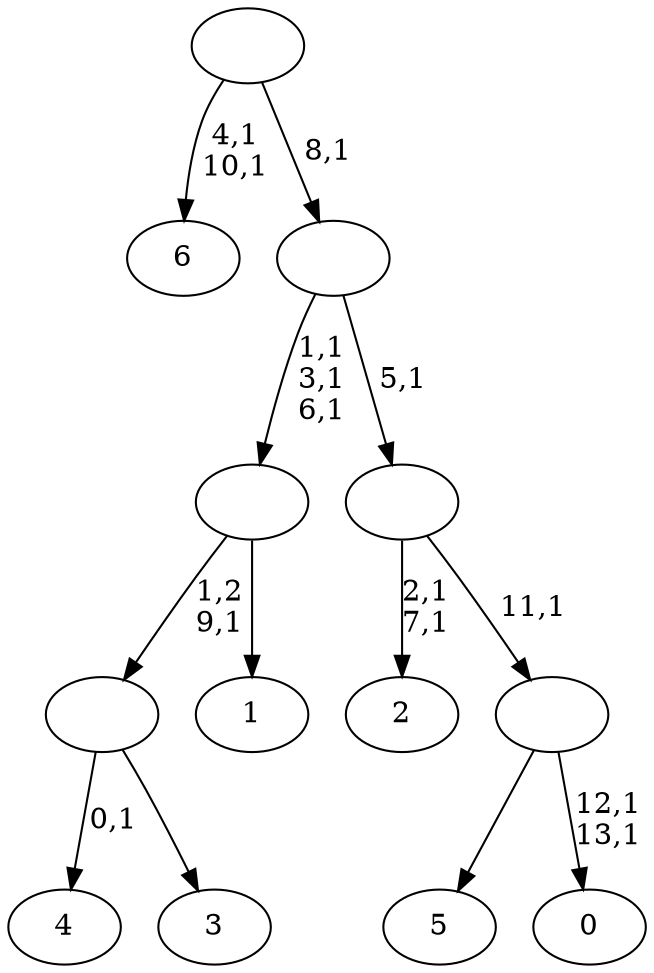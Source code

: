 digraph T {
	21 [label="6"]
	18 [label="5"]
	17 [label="4"]
	15 [label="3"]
	14 [label=""]
	13 [label="2"]
	10 [label="1"]
	9 [label=""]
	6 [label="0"]
	3 [label=""]
	2 [label=""]
	1 [label=""]
	0 [label=""]
	14 -> 17 [label="0,1"]
	14 -> 15 [label=""]
	9 -> 14 [label="1,2\n9,1"]
	9 -> 10 [label=""]
	3 -> 6 [label="12,1\n13,1"]
	3 -> 18 [label=""]
	2 -> 13 [label="2,1\n7,1"]
	2 -> 3 [label="11,1"]
	1 -> 9 [label="1,1\n3,1\n6,1"]
	1 -> 2 [label="5,1"]
	0 -> 21 [label="4,1\n10,1"]
	0 -> 1 [label="8,1"]
}
